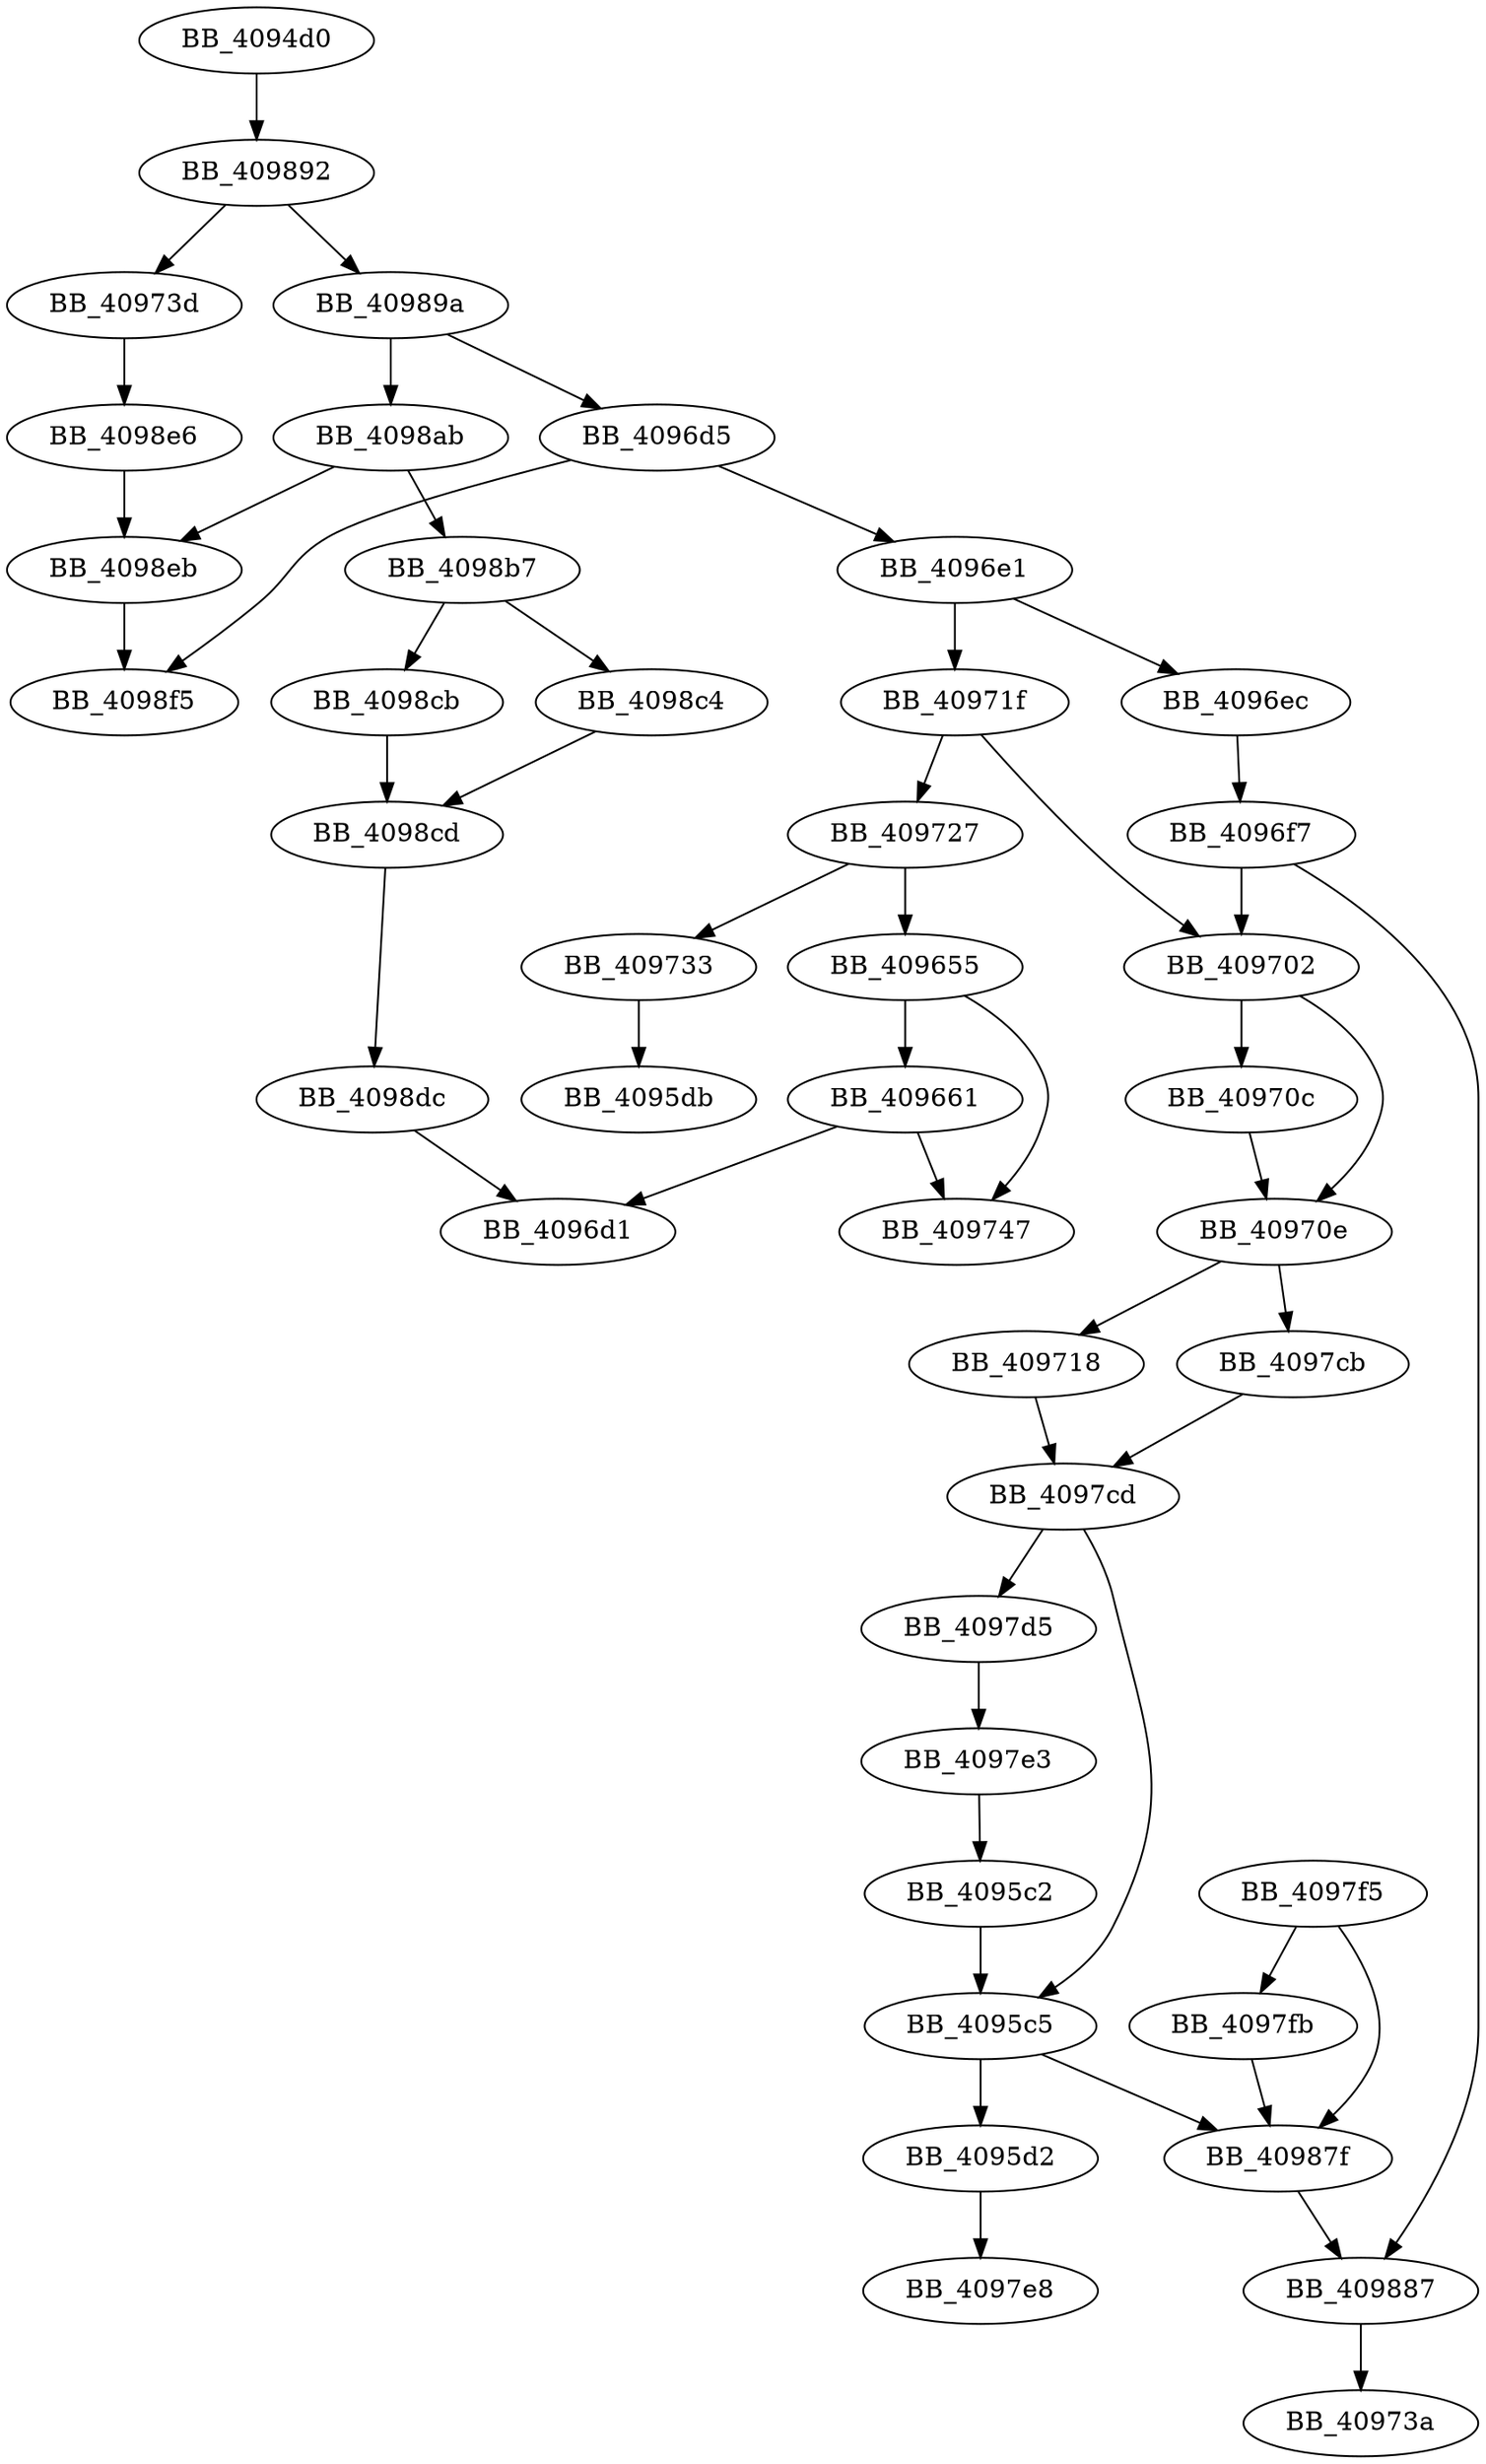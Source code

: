 DiGraph sub_4094D0{
BB_4094d0->BB_409892
BB_4095c2->BB_4095c5
BB_4095c5->BB_4095d2
BB_4095c5->BB_40987f
BB_4095d2->BB_4097e8
BB_409655->BB_409661
BB_409655->BB_409747
BB_409661->BB_4096d1
BB_409661->BB_409747
BB_4096d5->BB_4096e1
BB_4096d5->BB_4098f5
BB_4096e1->BB_4096ec
BB_4096e1->BB_40971f
BB_4096ec->BB_4096f7
BB_4096f7->BB_409702
BB_4096f7->BB_409887
BB_409702->BB_40970c
BB_409702->BB_40970e
BB_40970c->BB_40970e
BB_40970e->BB_409718
BB_40970e->BB_4097cb
BB_409718->BB_4097cd
BB_40971f->BB_409702
BB_40971f->BB_409727
BB_409727->BB_409655
BB_409727->BB_409733
BB_409733->BB_4095db
BB_40973d->BB_4098e6
BB_4097cb->BB_4097cd
BB_4097cd->BB_4095c5
BB_4097cd->BB_4097d5
BB_4097d5->BB_4097e3
BB_4097e3->BB_4095c2
BB_4097f5->BB_4097fb
BB_4097f5->BB_40987f
BB_4097fb->BB_40987f
BB_40987f->BB_409887
BB_409887->BB_40973a
BB_409892->BB_40973d
BB_409892->BB_40989a
BB_40989a->BB_4096d5
BB_40989a->BB_4098ab
BB_4098ab->BB_4098b7
BB_4098ab->BB_4098eb
BB_4098b7->BB_4098c4
BB_4098b7->BB_4098cb
BB_4098c4->BB_4098cd
BB_4098cb->BB_4098cd
BB_4098cd->BB_4098dc
BB_4098dc->BB_4096d1
BB_4098e6->BB_4098eb
BB_4098eb->BB_4098f5
}
